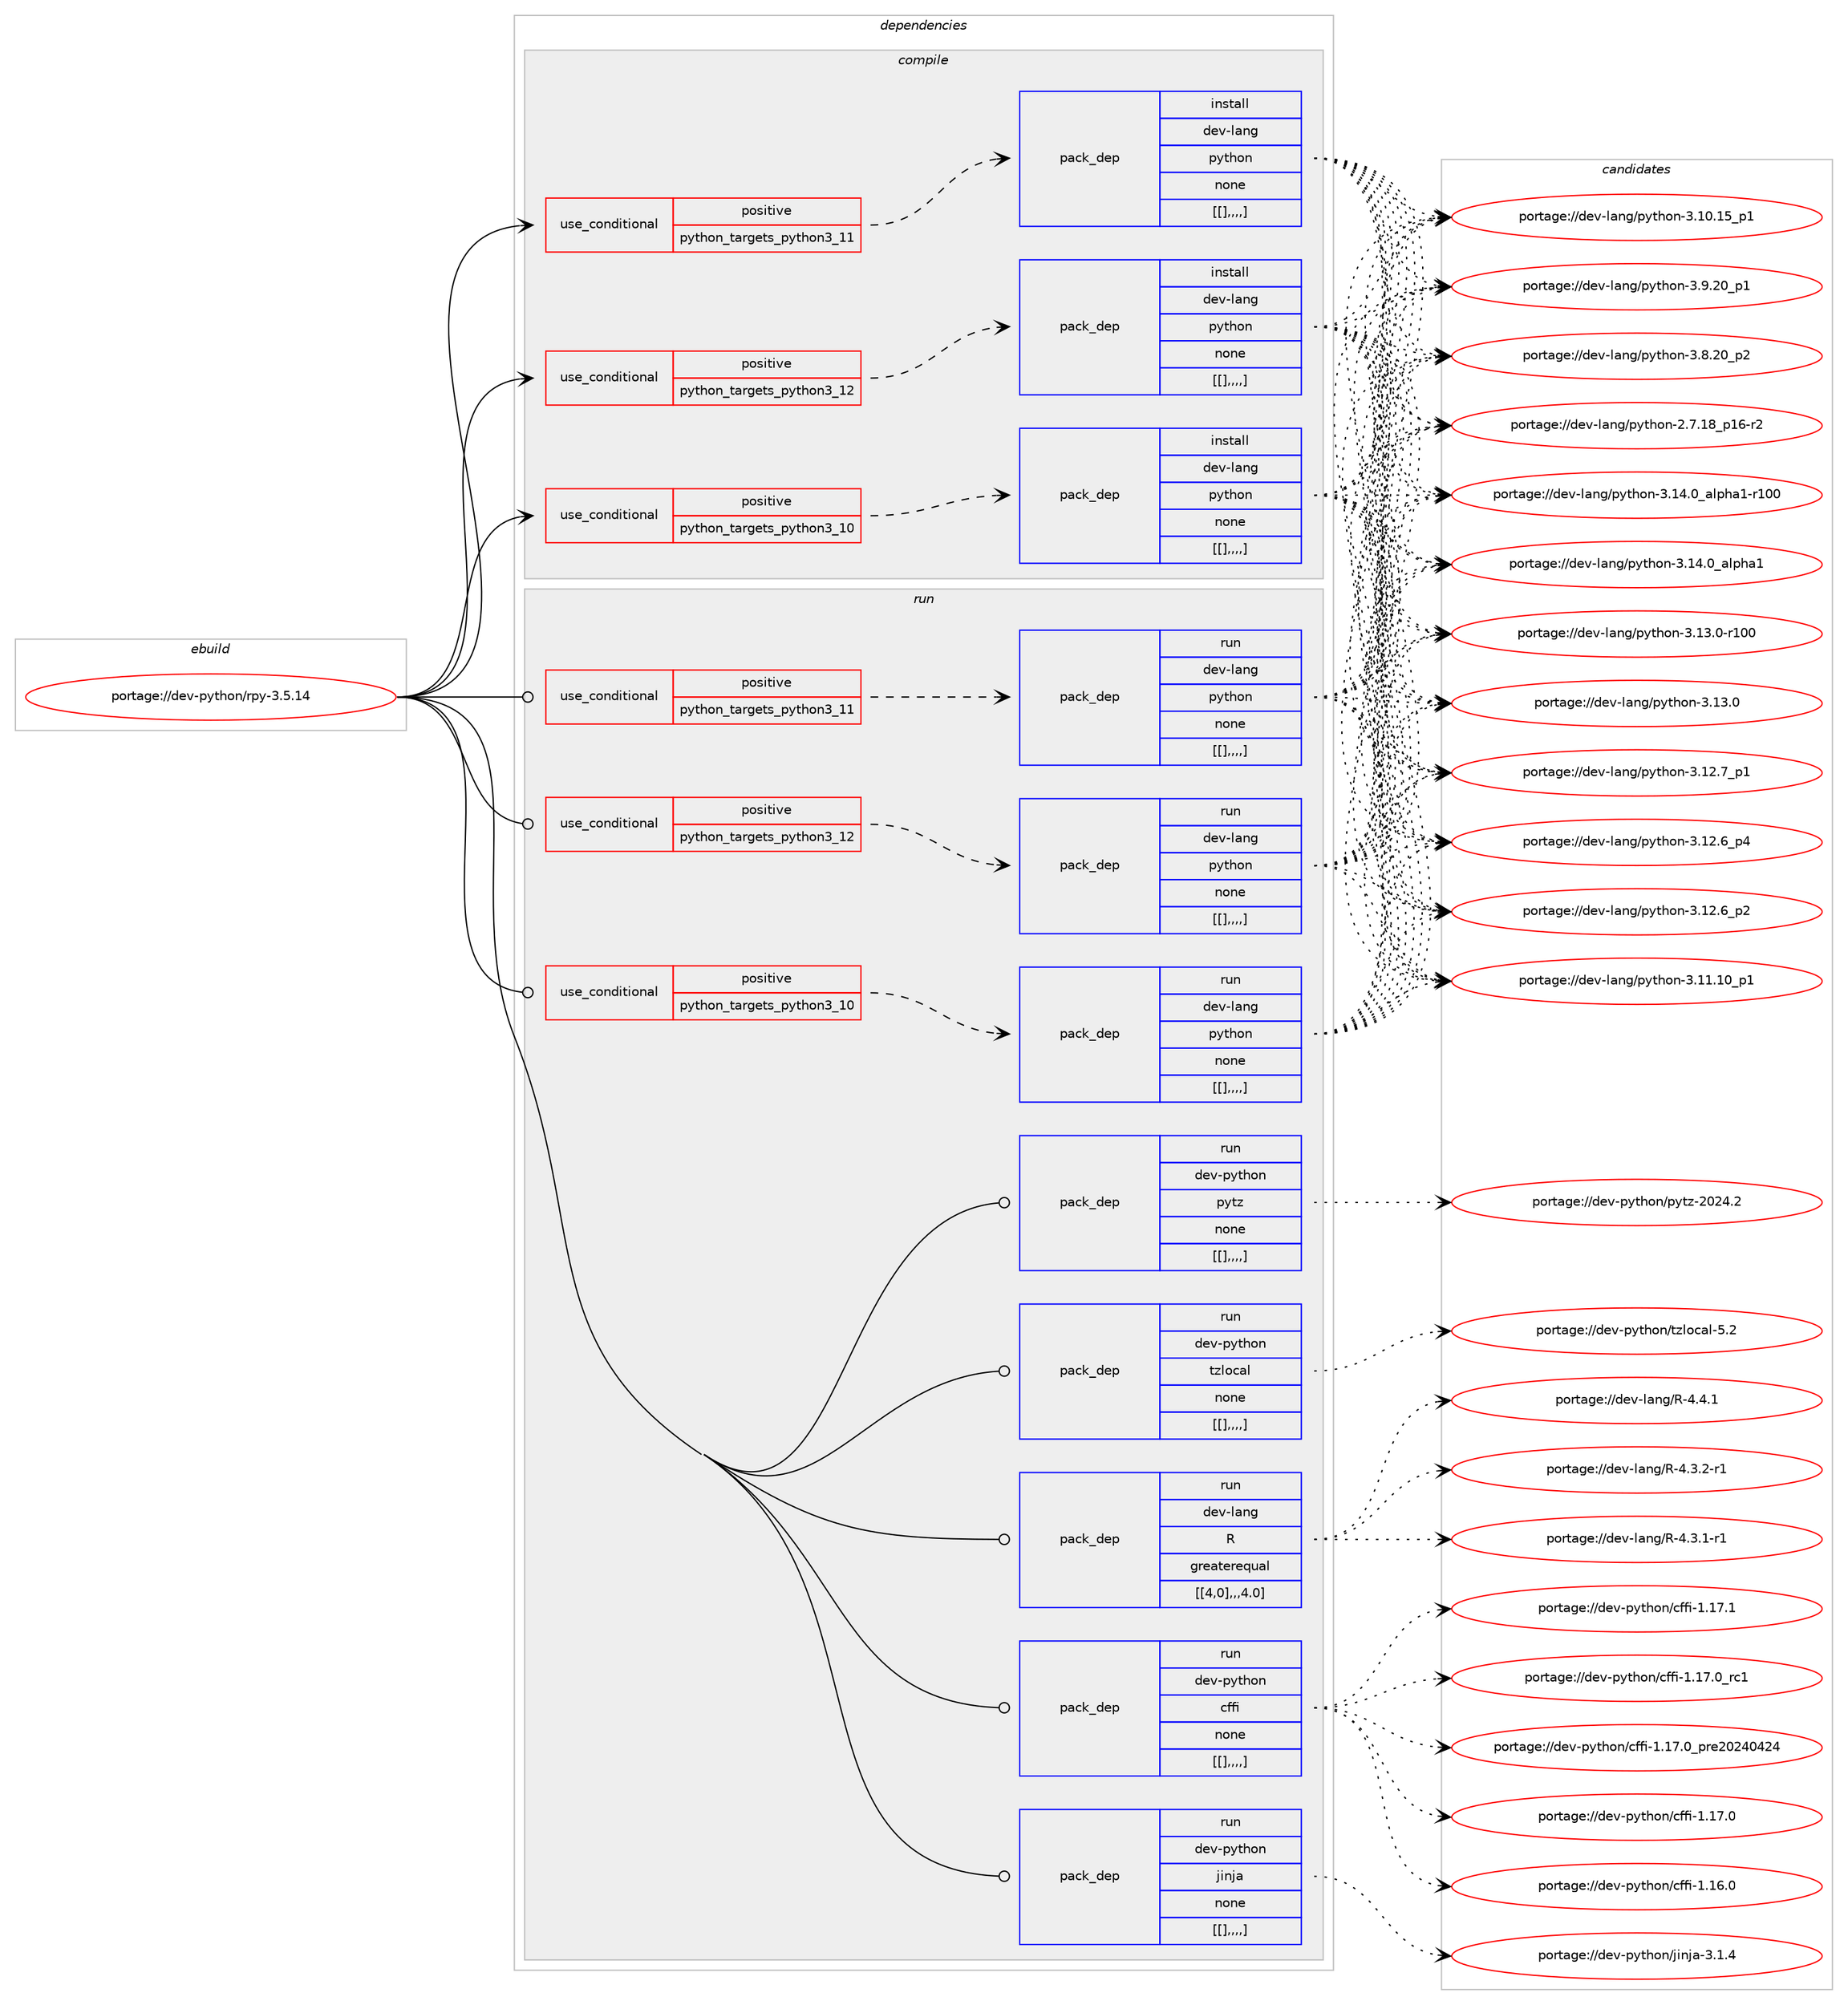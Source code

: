digraph prolog {

# *************
# Graph options
# *************

newrank=true;
concentrate=true;
compound=true;
graph [rankdir=LR,fontname=Helvetica,fontsize=10,ranksep=1.5];#, ranksep=2.5, nodesep=0.2];
edge  [arrowhead=vee];
node  [fontname=Helvetica,fontsize=10];

# **********
# The ebuild
# **********

subgraph cluster_leftcol {
color=gray;
label=<<i>ebuild</i>>;
id [label="portage://dev-python/rpy-3.5.14", color=red, width=4, href="../dev-python/rpy-3.5.14.svg"];
}

# ****************
# The dependencies
# ****************

subgraph cluster_midcol {
color=gray;
label=<<i>dependencies</i>>;
subgraph cluster_compile {
fillcolor="#eeeeee";
style=filled;
label=<<i>compile</i>>;
subgraph cond41961 {
dependency169305 [label=<<TABLE BORDER="0" CELLBORDER="1" CELLSPACING="0" CELLPADDING="4"><TR><TD ROWSPAN="3" CELLPADDING="10">use_conditional</TD></TR><TR><TD>positive</TD></TR><TR><TD>python_targets_python3_10</TD></TR></TABLE>>, shape=none, color=red];
subgraph pack125981 {
dependency169322 [label=<<TABLE BORDER="0" CELLBORDER="1" CELLSPACING="0" CELLPADDING="4" WIDTH="220"><TR><TD ROWSPAN="6" CELLPADDING="30">pack_dep</TD></TR><TR><TD WIDTH="110">install</TD></TR><TR><TD>dev-lang</TD></TR><TR><TD>python</TD></TR><TR><TD>none</TD></TR><TR><TD>[[],,,,]</TD></TR></TABLE>>, shape=none, color=blue];
}
dependency169305:e -> dependency169322:w [weight=20,style="dashed",arrowhead="vee"];
}
id:e -> dependency169305:w [weight=20,style="solid",arrowhead="vee"];
subgraph cond41995 {
dependency169340 [label=<<TABLE BORDER="0" CELLBORDER="1" CELLSPACING="0" CELLPADDING="4"><TR><TD ROWSPAN="3" CELLPADDING="10">use_conditional</TD></TR><TR><TD>positive</TD></TR><TR><TD>python_targets_python3_11</TD></TR></TABLE>>, shape=none, color=red];
subgraph pack126001 {
dependency169355 [label=<<TABLE BORDER="0" CELLBORDER="1" CELLSPACING="0" CELLPADDING="4" WIDTH="220"><TR><TD ROWSPAN="6" CELLPADDING="30">pack_dep</TD></TR><TR><TD WIDTH="110">install</TD></TR><TR><TD>dev-lang</TD></TR><TR><TD>python</TD></TR><TR><TD>none</TD></TR><TR><TD>[[],,,,]</TD></TR></TABLE>>, shape=none, color=blue];
}
dependency169340:e -> dependency169355:w [weight=20,style="dashed",arrowhead="vee"];
}
id:e -> dependency169340:w [weight=20,style="solid",arrowhead="vee"];
subgraph cond42030 {
dependency169410 [label=<<TABLE BORDER="0" CELLBORDER="1" CELLSPACING="0" CELLPADDING="4"><TR><TD ROWSPAN="3" CELLPADDING="10">use_conditional</TD></TR><TR><TD>positive</TD></TR><TR><TD>python_targets_python3_12</TD></TR></TABLE>>, shape=none, color=red];
subgraph pack126038 {
dependency169413 [label=<<TABLE BORDER="0" CELLBORDER="1" CELLSPACING="0" CELLPADDING="4" WIDTH="220"><TR><TD ROWSPAN="6" CELLPADDING="30">pack_dep</TD></TR><TR><TD WIDTH="110">install</TD></TR><TR><TD>dev-lang</TD></TR><TR><TD>python</TD></TR><TR><TD>none</TD></TR><TR><TD>[[],,,,]</TD></TR></TABLE>>, shape=none, color=blue];
}
dependency169410:e -> dependency169413:w [weight=20,style="dashed",arrowhead="vee"];
}
id:e -> dependency169410:w [weight=20,style="solid",arrowhead="vee"];
}
subgraph cluster_compileandrun {
fillcolor="#eeeeee";
style=filled;
label=<<i>compile and run</i>>;
}
subgraph cluster_run {
fillcolor="#eeeeee";
style=filled;
label=<<i>run</i>>;
subgraph cond42037 {
dependency169437 [label=<<TABLE BORDER="0" CELLBORDER="1" CELLSPACING="0" CELLPADDING="4"><TR><TD ROWSPAN="3" CELLPADDING="10">use_conditional</TD></TR><TR><TD>positive</TD></TR><TR><TD>python_targets_python3_10</TD></TR></TABLE>>, shape=none, color=red];
subgraph pack126055 {
dependency169453 [label=<<TABLE BORDER="0" CELLBORDER="1" CELLSPACING="0" CELLPADDING="4" WIDTH="220"><TR><TD ROWSPAN="6" CELLPADDING="30">pack_dep</TD></TR><TR><TD WIDTH="110">run</TD></TR><TR><TD>dev-lang</TD></TR><TR><TD>python</TD></TR><TR><TD>none</TD></TR><TR><TD>[[],,,,]</TD></TR></TABLE>>, shape=none, color=blue];
}
dependency169437:e -> dependency169453:w [weight=20,style="dashed",arrowhead="vee"];
}
id:e -> dependency169437:w [weight=20,style="solid",arrowhead="odot"];
subgraph cond42052 {
dependency169513 [label=<<TABLE BORDER="0" CELLBORDER="1" CELLSPACING="0" CELLPADDING="4"><TR><TD ROWSPAN="3" CELLPADDING="10">use_conditional</TD></TR><TR><TD>positive</TD></TR><TR><TD>python_targets_python3_11</TD></TR></TABLE>>, shape=none, color=red];
subgraph pack126096 {
dependency169516 [label=<<TABLE BORDER="0" CELLBORDER="1" CELLSPACING="0" CELLPADDING="4" WIDTH="220"><TR><TD ROWSPAN="6" CELLPADDING="30">pack_dep</TD></TR><TR><TD WIDTH="110">run</TD></TR><TR><TD>dev-lang</TD></TR><TR><TD>python</TD></TR><TR><TD>none</TD></TR><TR><TD>[[],,,,]</TD></TR></TABLE>>, shape=none, color=blue];
}
dependency169513:e -> dependency169516:w [weight=20,style="dashed",arrowhead="vee"];
}
id:e -> dependency169513:w [weight=20,style="solid",arrowhead="odot"];
subgraph cond42154 {
dependency169710 [label=<<TABLE BORDER="0" CELLBORDER="1" CELLSPACING="0" CELLPADDING="4"><TR><TD ROWSPAN="3" CELLPADDING="10">use_conditional</TD></TR><TR><TD>positive</TD></TR><TR><TD>python_targets_python3_12</TD></TR></TABLE>>, shape=none, color=red];
subgraph pack126219 {
dependency169775 [label=<<TABLE BORDER="0" CELLBORDER="1" CELLSPACING="0" CELLPADDING="4" WIDTH="220"><TR><TD ROWSPAN="6" CELLPADDING="30">pack_dep</TD></TR><TR><TD WIDTH="110">run</TD></TR><TR><TD>dev-lang</TD></TR><TR><TD>python</TD></TR><TR><TD>none</TD></TR><TR><TD>[[],,,,]</TD></TR></TABLE>>, shape=none, color=blue];
}
dependency169710:e -> dependency169775:w [weight=20,style="dashed",arrowhead="vee"];
}
id:e -> dependency169710:w [weight=20,style="solid",arrowhead="odot"];
subgraph pack126238 {
dependency169781 [label=<<TABLE BORDER="0" CELLBORDER="1" CELLSPACING="0" CELLPADDING="4" WIDTH="220"><TR><TD ROWSPAN="6" CELLPADDING="30">pack_dep</TD></TR><TR><TD WIDTH="110">run</TD></TR><TR><TD>dev-lang</TD></TR><TR><TD>R</TD></TR><TR><TD>greaterequal</TD></TR><TR><TD>[[4,0],,,4.0]</TD></TR></TABLE>>, shape=none, color=blue];
}
id:e -> dependency169781:w [weight=20,style="solid",arrowhead="odot"];
subgraph pack126251 {
dependency169798 [label=<<TABLE BORDER="0" CELLBORDER="1" CELLSPACING="0" CELLPADDING="4" WIDTH="220"><TR><TD ROWSPAN="6" CELLPADDING="30">pack_dep</TD></TR><TR><TD WIDTH="110">run</TD></TR><TR><TD>dev-python</TD></TR><TR><TD>cffi</TD></TR><TR><TD>none</TD></TR><TR><TD>[[],,,,]</TD></TR></TABLE>>, shape=none, color=blue];
}
id:e -> dependency169798:w [weight=20,style="solid",arrowhead="odot"];
subgraph pack126253 {
dependency169802 [label=<<TABLE BORDER="0" CELLBORDER="1" CELLSPACING="0" CELLPADDING="4" WIDTH="220"><TR><TD ROWSPAN="6" CELLPADDING="30">pack_dep</TD></TR><TR><TD WIDTH="110">run</TD></TR><TR><TD>dev-python</TD></TR><TR><TD>jinja</TD></TR><TR><TD>none</TD></TR><TR><TD>[[],,,,]</TD></TR></TABLE>>, shape=none, color=blue];
}
id:e -> dependency169802:w [weight=20,style="solid",arrowhead="odot"];
subgraph pack126291 {
dependency169866 [label=<<TABLE BORDER="0" CELLBORDER="1" CELLSPACING="0" CELLPADDING="4" WIDTH="220"><TR><TD ROWSPAN="6" CELLPADDING="30">pack_dep</TD></TR><TR><TD WIDTH="110">run</TD></TR><TR><TD>dev-python</TD></TR><TR><TD>pytz</TD></TR><TR><TD>none</TD></TR><TR><TD>[[],,,,]</TD></TR></TABLE>>, shape=none, color=blue];
}
id:e -> dependency169866:w [weight=20,style="solid",arrowhead="odot"];
subgraph pack126319 {
dependency169913 [label=<<TABLE BORDER="0" CELLBORDER="1" CELLSPACING="0" CELLPADDING="4" WIDTH="220"><TR><TD ROWSPAN="6" CELLPADDING="30">pack_dep</TD></TR><TR><TD WIDTH="110">run</TD></TR><TR><TD>dev-python</TD></TR><TR><TD>tzlocal</TD></TR><TR><TD>none</TD></TR><TR><TD>[[],,,,]</TD></TR></TABLE>>, shape=none, color=blue];
}
id:e -> dependency169913:w [weight=20,style="solid",arrowhead="odot"];
}
}

# **************
# The candidates
# **************

subgraph cluster_choices {
rank=same;
color=gray;
label=<<i>candidates</i>>;

subgraph choice125894 {
color=black;
nodesep=1;
choice100101118451089711010347112121116104111110455146495246489597108112104974945114494848 [label="portage://dev-lang/python-3.14.0_alpha1-r100", color=red, width=4,href="../dev-lang/python-3.14.0_alpha1-r100.svg"];
choice1001011184510897110103471121211161041111104551464952464895971081121049749 [label="portage://dev-lang/python-3.14.0_alpha1", color=red, width=4,href="../dev-lang/python-3.14.0_alpha1.svg"];
choice1001011184510897110103471121211161041111104551464951464845114494848 [label="portage://dev-lang/python-3.13.0-r100", color=red, width=4,href="../dev-lang/python-3.13.0-r100.svg"];
choice10010111845108971101034711212111610411111045514649514648 [label="portage://dev-lang/python-3.13.0", color=red, width=4,href="../dev-lang/python-3.13.0.svg"];
choice100101118451089711010347112121116104111110455146495046559511249 [label="portage://dev-lang/python-3.12.7_p1", color=red, width=4,href="../dev-lang/python-3.12.7_p1.svg"];
choice100101118451089711010347112121116104111110455146495046549511252 [label="portage://dev-lang/python-3.12.6_p4", color=red, width=4,href="../dev-lang/python-3.12.6_p4.svg"];
choice100101118451089711010347112121116104111110455146495046549511250 [label="portage://dev-lang/python-3.12.6_p2", color=red, width=4,href="../dev-lang/python-3.12.6_p2.svg"];
choice10010111845108971101034711212111610411111045514649494649489511249 [label="portage://dev-lang/python-3.11.10_p1", color=red, width=4,href="../dev-lang/python-3.11.10_p1.svg"];
choice10010111845108971101034711212111610411111045514649484649539511249 [label="portage://dev-lang/python-3.10.15_p1", color=red, width=4,href="../dev-lang/python-3.10.15_p1.svg"];
choice100101118451089711010347112121116104111110455146574650489511249 [label="portage://dev-lang/python-3.9.20_p1", color=red, width=4,href="../dev-lang/python-3.9.20_p1.svg"];
choice100101118451089711010347112121116104111110455146564650489511250 [label="portage://dev-lang/python-3.8.20_p2", color=red, width=4,href="../dev-lang/python-3.8.20_p2.svg"];
choice100101118451089711010347112121116104111110455046554649569511249544511450 [label="portage://dev-lang/python-2.7.18_p16-r2", color=red, width=4,href="../dev-lang/python-2.7.18_p16-r2.svg"];
dependency169322:e -> choice100101118451089711010347112121116104111110455146495246489597108112104974945114494848:w [style=dotted,weight="100"];
dependency169322:e -> choice1001011184510897110103471121211161041111104551464952464895971081121049749:w [style=dotted,weight="100"];
dependency169322:e -> choice1001011184510897110103471121211161041111104551464951464845114494848:w [style=dotted,weight="100"];
dependency169322:e -> choice10010111845108971101034711212111610411111045514649514648:w [style=dotted,weight="100"];
dependency169322:e -> choice100101118451089711010347112121116104111110455146495046559511249:w [style=dotted,weight="100"];
dependency169322:e -> choice100101118451089711010347112121116104111110455146495046549511252:w [style=dotted,weight="100"];
dependency169322:e -> choice100101118451089711010347112121116104111110455146495046549511250:w [style=dotted,weight="100"];
dependency169322:e -> choice10010111845108971101034711212111610411111045514649494649489511249:w [style=dotted,weight="100"];
dependency169322:e -> choice10010111845108971101034711212111610411111045514649484649539511249:w [style=dotted,weight="100"];
dependency169322:e -> choice100101118451089711010347112121116104111110455146574650489511249:w [style=dotted,weight="100"];
dependency169322:e -> choice100101118451089711010347112121116104111110455146564650489511250:w [style=dotted,weight="100"];
dependency169322:e -> choice100101118451089711010347112121116104111110455046554649569511249544511450:w [style=dotted,weight="100"];
}
subgraph choice125913 {
color=black;
nodesep=1;
choice100101118451089711010347112121116104111110455146495246489597108112104974945114494848 [label="portage://dev-lang/python-3.14.0_alpha1-r100", color=red, width=4,href="../dev-lang/python-3.14.0_alpha1-r100.svg"];
choice1001011184510897110103471121211161041111104551464952464895971081121049749 [label="portage://dev-lang/python-3.14.0_alpha1", color=red, width=4,href="../dev-lang/python-3.14.0_alpha1.svg"];
choice1001011184510897110103471121211161041111104551464951464845114494848 [label="portage://dev-lang/python-3.13.0-r100", color=red, width=4,href="../dev-lang/python-3.13.0-r100.svg"];
choice10010111845108971101034711212111610411111045514649514648 [label="portage://dev-lang/python-3.13.0", color=red, width=4,href="../dev-lang/python-3.13.0.svg"];
choice100101118451089711010347112121116104111110455146495046559511249 [label="portage://dev-lang/python-3.12.7_p1", color=red, width=4,href="../dev-lang/python-3.12.7_p1.svg"];
choice100101118451089711010347112121116104111110455146495046549511252 [label="portage://dev-lang/python-3.12.6_p4", color=red, width=4,href="../dev-lang/python-3.12.6_p4.svg"];
choice100101118451089711010347112121116104111110455146495046549511250 [label="portage://dev-lang/python-3.12.6_p2", color=red, width=4,href="../dev-lang/python-3.12.6_p2.svg"];
choice10010111845108971101034711212111610411111045514649494649489511249 [label="portage://dev-lang/python-3.11.10_p1", color=red, width=4,href="../dev-lang/python-3.11.10_p1.svg"];
choice10010111845108971101034711212111610411111045514649484649539511249 [label="portage://dev-lang/python-3.10.15_p1", color=red, width=4,href="../dev-lang/python-3.10.15_p1.svg"];
choice100101118451089711010347112121116104111110455146574650489511249 [label="portage://dev-lang/python-3.9.20_p1", color=red, width=4,href="../dev-lang/python-3.9.20_p1.svg"];
choice100101118451089711010347112121116104111110455146564650489511250 [label="portage://dev-lang/python-3.8.20_p2", color=red, width=4,href="../dev-lang/python-3.8.20_p2.svg"];
choice100101118451089711010347112121116104111110455046554649569511249544511450 [label="portage://dev-lang/python-2.7.18_p16-r2", color=red, width=4,href="../dev-lang/python-2.7.18_p16-r2.svg"];
dependency169355:e -> choice100101118451089711010347112121116104111110455146495246489597108112104974945114494848:w [style=dotted,weight="100"];
dependency169355:e -> choice1001011184510897110103471121211161041111104551464952464895971081121049749:w [style=dotted,weight="100"];
dependency169355:e -> choice1001011184510897110103471121211161041111104551464951464845114494848:w [style=dotted,weight="100"];
dependency169355:e -> choice10010111845108971101034711212111610411111045514649514648:w [style=dotted,weight="100"];
dependency169355:e -> choice100101118451089711010347112121116104111110455146495046559511249:w [style=dotted,weight="100"];
dependency169355:e -> choice100101118451089711010347112121116104111110455146495046549511252:w [style=dotted,weight="100"];
dependency169355:e -> choice100101118451089711010347112121116104111110455146495046549511250:w [style=dotted,weight="100"];
dependency169355:e -> choice10010111845108971101034711212111610411111045514649494649489511249:w [style=dotted,weight="100"];
dependency169355:e -> choice10010111845108971101034711212111610411111045514649484649539511249:w [style=dotted,weight="100"];
dependency169355:e -> choice100101118451089711010347112121116104111110455146574650489511249:w [style=dotted,weight="100"];
dependency169355:e -> choice100101118451089711010347112121116104111110455146564650489511250:w [style=dotted,weight="100"];
dependency169355:e -> choice100101118451089711010347112121116104111110455046554649569511249544511450:w [style=dotted,weight="100"];
}
subgraph choice125951 {
color=black;
nodesep=1;
choice100101118451089711010347112121116104111110455146495246489597108112104974945114494848 [label="portage://dev-lang/python-3.14.0_alpha1-r100", color=red, width=4,href="../dev-lang/python-3.14.0_alpha1-r100.svg"];
choice1001011184510897110103471121211161041111104551464952464895971081121049749 [label="portage://dev-lang/python-3.14.0_alpha1", color=red, width=4,href="../dev-lang/python-3.14.0_alpha1.svg"];
choice1001011184510897110103471121211161041111104551464951464845114494848 [label="portage://dev-lang/python-3.13.0-r100", color=red, width=4,href="../dev-lang/python-3.13.0-r100.svg"];
choice10010111845108971101034711212111610411111045514649514648 [label="portage://dev-lang/python-3.13.0", color=red, width=4,href="../dev-lang/python-3.13.0.svg"];
choice100101118451089711010347112121116104111110455146495046559511249 [label="portage://dev-lang/python-3.12.7_p1", color=red, width=4,href="../dev-lang/python-3.12.7_p1.svg"];
choice100101118451089711010347112121116104111110455146495046549511252 [label="portage://dev-lang/python-3.12.6_p4", color=red, width=4,href="../dev-lang/python-3.12.6_p4.svg"];
choice100101118451089711010347112121116104111110455146495046549511250 [label="portage://dev-lang/python-3.12.6_p2", color=red, width=4,href="../dev-lang/python-3.12.6_p2.svg"];
choice10010111845108971101034711212111610411111045514649494649489511249 [label="portage://dev-lang/python-3.11.10_p1", color=red, width=4,href="../dev-lang/python-3.11.10_p1.svg"];
choice10010111845108971101034711212111610411111045514649484649539511249 [label="portage://dev-lang/python-3.10.15_p1", color=red, width=4,href="../dev-lang/python-3.10.15_p1.svg"];
choice100101118451089711010347112121116104111110455146574650489511249 [label="portage://dev-lang/python-3.9.20_p1", color=red, width=4,href="../dev-lang/python-3.9.20_p1.svg"];
choice100101118451089711010347112121116104111110455146564650489511250 [label="portage://dev-lang/python-3.8.20_p2", color=red, width=4,href="../dev-lang/python-3.8.20_p2.svg"];
choice100101118451089711010347112121116104111110455046554649569511249544511450 [label="portage://dev-lang/python-2.7.18_p16-r2", color=red, width=4,href="../dev-lang/python-2.7.18_p16-r2.svg"];
dependency169413:e -> choice100101118451089711010347112121116104111110455146495246489597108112104974945114494848:w [style=dotted,weight="100"];
dependency169413:e -> choice1001011184510897110103471121211161041111104551464952464895971081121049749:w [style=dotted,weight="100"];
dependency169413:e -> choice1001011184510897110103471121211161041111104551464951464845114494848:w [style=dotted,weight="100"];
dependency169413:e -> choice10010111845108971101034711212111610411111045514649514648:w [style=dotted,weight="100"];
dependency169413:e -> choice100101118451089711010347112121116104111110455146495046559511249:w [style=dotted,weight="100"];
dependency169413:e -> choice100101118451089711010347112121116104111110455146495046549511252:w [style=dotted,weight="100"];
dependency169413:e -> choice100101118451089711010347112121116104111110455146495046549511250:w [style=dotted,weight="100"];
dependency169413:e -> choice10010111845108971101034711212111610411111045514649494649489511249:w [style=dotted,weight="100"];
dependency169413:e -> choice10010111845108971101034711212111610411111045514649484649539511249:w [style=dotted,weight="100"];
dependency169413:e -> choice100101118451089711010347112121116104111110455146574650489511249:w [style=dotted,weight="100"];
dependency169413:e -> choice100101118451089711010347112121116104111110455146564650489511250:w [style=dotted,weight="100"];
dependency169413:e -> choice100101118451089711010347112121116104111110455046554649569511249544511450:w [style=dotted,weight="100"];
}
subgraph choice125962 {
color=black;
nodesep=1;
choice100101118451089711010347112121116104111110455146495246489597108112104974945114494848 [label="portage://dev-lang/python-3.14.0_alpha1-r100", color=red, width=4,href="../dev-lang/python-3.14.0_alpha1-r100.svg"];
choice1001011184510897110103471121211161041111104551464952464895971081121049749 [label="portage://dev-lang/python-3.14.0_alpha1", color=red, width=4,href="../dev-lang/python-3.14.0_alpha1.svg"];
choice1001011184510897110103471121211161041111104551464951464845114494848 [label="portage://dev-lang/python-3.13.0-r100", color=red, width=4,href="../dev-lang/python-3.13.0-r100.svg"];
choice10010111845108971101034711212111610411111045514649514648 [label="portage://dev-lang/python-3.13.0", color=red, width=4,href="../dev-lang/python-3.13.0.svg"];
choice100101118451089711010347112121116104111110455146495046559511249 [label="portage://dev-lang/python-3.12.7_p1", color=red, width=4,href="../dev-lang/python-3.12.7_p1.svg"];
choice100101118451089711010347112121116104111110455146495046549511252 [label="portage://dev-lang/python-3.12.6_p4", color=red, width=4,href="../dev-lang/python-3.12.6_p4.svg"];
choice100101118451089711010347112121116104111110455146495046549511250 [label="portage://dev-lang/python-3.12.6_p2", color=red, width=4,href="../dev-lang/python-3.12.6_p2.svg"];
choice10010111845108971101034711212111610411111045514649494649489511249 [label="portage://dev-lang/python-3.11.10_p1", color=red, width=4,href="../dev-lang/python-3.11.10_p1.svg"];
choice10010111845108971101034711212111610411111045514649484649539511249 [label="portage://dev-lang/python-3.10.15_p1", color=red, width=4,href="../dev-lang/python-3.10.15_p1.svg"];
choice100101118451089711010347112121116104111110455146574650489511249 [label="portage://dev-lang/python-3.9.20_p1", color=red, width=4,href="../dev-lang/python-3.9.20_p1.svg"];
choice100101118451089711010347112121116104111110455146564650489511250 [label="portage://dev-lang/python-3.8.20_p2", color=red, width=4,href="../dev-lang/python-3.8.20_p2.svg"];
choice100101118451089711010347112121116104111110455046554649569511249544511450 [label="portage://dev-lang/python-2.7.18_p16-r2", color=red, width=4,href="../dev-lang/python-2.7.18_p16-r2.svg"];
dependency169453:e -> choice100101118451089711010347112121116104111110455146495246489597108112104974945114494848:w [style=dotted,weight="100"];
dependency169453:e -> choice1001011184510897110103471121211161041111104551464952464895971081121049749:w [style=dotted,weight="100"];
dependency169453:e -> choice1001011184510897110103471121211161041111104551464951464845114494848:w [style=dotted,weight="100"];
dependency169453:e -> choice10010111845108971101034711212111610411111045514649514648:w [style=dotted,weight="100"];
dependency169453:e -> choice100101118451089711010347112121116104111110455146495046559511249:w [style=dotted,weight="100"];
dependency169453:e -> choice100101118451089711010347112121116104111110455146495046549511252:w [style=dotted,weight="100"];
dependency169453:e -> choice100101118451089711010347112121116104111110455146495046549511250:w [style=dotted,weight="100"];
dependency169453:e -> choice10010111845108971101034711212111610411111045514649494649489511249:w [style=dotted,weight="100"];
dependency169453:e -> choice10010111845108971101034711212111610411111045514649484649539511249:w [style=dotted,weight="100"];
dependency169453:e -> choice100101118451089711010347112121116104111110455146574650489511249:w [style=dotted,weight="100"];
dependency169453:e -> choice100101118451089711010347112121116104111110455146564650489511250:w [style=dotted,weight="100"];
dependency169453:e -> choice100101118451089711010347112121116104111110455046554649569511249544511450:w [style=dotted,weight="100"];
}
subgraph choice125982 {
color=black;
nodesep=1;
choice100101118451089711010347112121116104111110455146495246489597108112104974945114494848 [label="portage://dev-lang/python-3.14.0_alpha1-r100", color=red, width=4,href="../dev-lang/python-3.14.0_alpha1-r100.svg"];
choice1001011184510897110103471121211161041111104551464952464895971081121049749 [label="portage://dev-lang/python-3.14.0_alpha1", color=red, width=4,href="../dev-lang/python-3.14.0_alpha1.svg"];
choice1001011184510897110103471121211161041111104551464951464845114494848 [label="portage://dev-lang/python-3.13.0-r100", color=red, width=4,href="../dev-lang/python-3.13.0-r100.svg"];
choice10010111845108971101034711212111610411111045514649514648 [label="portage://dev-lang/python-3.13.0", color=red, width=4,href="../dev-lang/python-3.13.0.svg"];
choice100101118451089711010347112121116104111110455146495046559511249 [label="portage://dev-lang/python-3.12.7_p1", color=red, width=4,href="../dev-lang/python-3.12.7_p1.svg"];
choice100101118451089711010347112121116104111110455146495046549511252 [label="portage://dev-lang/python-3.12.6_p4", color=red, width=4,href="../dev-lang/python-3.12.6_p4.svg"];
choice100101118451089711010347112121116104111110455146495046549511250 [label="portage://dev-lang/python-3.12.6_p2", color=red, width=4,href="../dev-lang/python-3.12.6_p2.svg"];
choice10010111845108971101034711212111610411111045514649494649489511249 [label="portage://dev-lang/python-3.11.10_p1", color=red, width=4,href="../dev-lang/python-3.11.10_p1.svg"];
choice10010111845108971101034711212111610411111045514649484649539511249 [label="portage://dev-lang/python-3.10.15_p1", color=red, width=4,href="../dev-lang/python-3.10.15_p1.svg"];
choice100101118451089711010347112121116104111110455146574650489511249 [label="portage://dev-lang/python-3.9.20_p1", color=red, width=4,href="../dev-lang/python-3.9.20_p1.svg"];
choice100101118451089711010347112121116104111110455146564650489511250 [label="portage://dev-lang/python-3.8.20_p2", color=red, width=4,href="../dev-lang/python-3.8.20_p2.svg"];
choice100101118451089711010347112121116104111110455046554649569511249544511450 [label="portage://dev-lang/python-2.7.18_p16-r2", color=red, width=4,href="../dev-lang/python-2.7.18_p16-r2.svg"];
dependency169516:e -> choice100101118451089711010347112121116104111110455146495246489597108112104974945114494848:w [style=dotted,weight="100"];
dependency169516:e -> choice1001011184510897110103471121211161041111104551464952464895971081121049749:w [style=dotted,weight="100"];
dependency169516:e -> choice1001011184510897110103471121211161041111104551464951464845114494848:w [style=dotted,weight="100"];
dependency169516:e -> choice10010111845108971101034711212111610411111045514649514648:w [style=dotted,weight="100"];
dependency169516:e -> choice100101118451089711010347112121116104111110455146495046559511249:w [style=dotted,weight="100"];
dependency169516:e -> choice100101118451089711010347112121116104111110455146495046549511252:w [style=dotted,weight="100"];
dependency169516:e -> choice100101118451089711010347112121116104111110455146495046549511250:w [style=dotted,weight="100"];
dependency169516:e -> choice10010111845108971101034711212111610411111045514649494649489511249:w [style=dotted,weight="100"];
dependency169516:e -> choice10010111845108971101034711212111610411111045514649484649539511249:w [style=dotted,weight="100"];
dependency169516:e -> choice100101118451089711010347112121116104111110455146574650489511249:w [style=dotted,weight="100"];
dependency169516:e -> choice100101118451089711010347112121116104111110455146564650489511250:w [style=dotted,weight="100"];
dependency169516:e -> choice100101118451089711010347112121116104111110455046554649569511249544511450:w [style=dotted,weight="100"];
}
subgraph choice125996 {
color=black;
nodesep=1;
choice100101118451089711010347112121116104111110455146495246489597108112104974945114494848 [label="portage://dev-lang/python-3.14.0_alpha1-r100", color=red, width=4,href="../dev-lang/python-3.14.0_alpha1-r100.svg"];
choice1001011184510897110103471121211161041111104551464952464895971081121049749 [label="portage://dev-lang/python-3.14.0_alpha1", color=red, width=4,href="../dev-lang/python-3.14.0_alpha1.svg"];
choice1001011184510897110103471121211161041111104551464951464845114494848 [label="portage://dev-lang/python-3.13.0-r100", color=red, width=4,href="../dev-lang/python-3.13.0-r100.svg"];
choice10010111845108971101034711212111610411111045514649514648 [label="portage://dev-lang/python-3.13.0", color=red, width=4,href="../dev-lang/python-3.13.0.svg"];
choice100101118451089711010347112121116104111110455146495046559511249 [label="portage://dev-lang/python-3.12.7_p1", color=red, width=4,href="../dev-lang/python-3.12.7_p1.svg"];
choice100101118451089711010347112121116104111110455146495046549511252 [label="portage://dev-lang/python-3.12.6_p4", color=red, width=4,href="../dev-lang/python-3.12.6_p4.svg"];
choice100101118451089711010347112121116104111110455146495046549511250 [label="portage://dev-lang/python-3.12.6_p2", color=red, width=4,href="../dev-lang/python-3.12.6_p2.svg"];
choice10010111845108971101034711212111610411111045514649494649489511249 [label="portage://dev-lang/python-3.11.10_p1", color=red, width=4,href="../dev-lang/python-3.11.10_p1.svg"];
choice10010111845108971101034711212111610411111045514649484649539511249 [label="portage://dev-lang/python-3.10.15_p1", color=red, width=4,href="../dev-lang/python-3.10.15_p1.svg"];
choice100101118451089711010347112121116104111110455146574650489511249 [label="portage://dev-lang/python-3.9.20_p1", color=red, width=4,href="../dev-lang/python-3.9.20_p1.svg"];
choice100101118451089711010347112121116104111110455146564650489511250 [label="portage://dev-lang/python-3.8.20_p2", color=red, width=4,href="../dev-lang/python-3.8.20_p2.svg"];
choice100101118451089711010347112121116104111110455046554649569511249544511450 [label="portage://dev-lang/python-2.7.18_p16-r2", color=red, width=4,href="../dev-lang/python-2.7.18_p16-r2.svg"];
dependency169775:e -> choice100101118451089711010347112121116104111110455146495246489597108112104974945114494848:w [style=dotted,weight="100"];
dependency169775:e -> choice1001011184510897110103471121211161041111104551464952464895971081121049749:w [style=dotted,weight="100"];
dependency169775:e -> choice1001011184510897110103471121211161041111104551464951464845114494848:w [style=dotted,weight="100"];
dependency169775:e -> choice10010111845108971101034711212111610411111045514649514648:w [style=dotted,weight="100"];
dependency169775:e -> choice100101118451089711010347112121116104111110455146495046559511249:w [style=dotted,weight="100"];
dependency169775:e -> choice100101118451089711010347112121116104111110455146495046549511252:w [style=dotted,weight="100"];
dependency169775:e -> choice100101118451089711010347112121116104111110455146495046549511250:w [style=dotted,weight="100"];
dependency169775:e -> choice10010111845108971101034711212111610411111045514649494649489511249:w [style=dotted,weight="100"];
dependency169775:e -> choice10010111845108971101034711212111610411111045514649484649539511249:w [style=dotted,weight="100"];
dependency169775:e -> choice100101118451089711010347112121116104111110455146574650489511249:w [style=dotted,weight="100"];
dependency169775:e -> choice100101118451089711010347112121116104111110455146564650489511250:w [style=dotted,weight="100"];
dependency169775:e -> choice100101118451089711010347112121116104111110455046554649569511249544511450:w [style=dotted,weight="100"];
}
subgraph choice126009 {
color=black;
nodesep=1;
choice10010111845108971101034782455246524649 [label="portage://dev-lang/R-4.4.1", color=red, width=4,href="../dev-lang/R-4.4.1.svg"];
choice100101118451089711010347824552465146504511449 [label="portage://dev-lang/R-4.3.2-r1", color=red, width=4,href="../dev-lang/R-4.3.2-r1.svg"];
choice100101118451089711010347824552465146494511449 [label="portage://dev-lang/R-4.3.1-r1", color=red, width=4,href="../dev-lang/R-4.3.1-r1.svg"];
dependency169781:e -> choice10010111845108971101034782455246524649:w [style=dotted,weight="100"];
dependency169781:e -> choice100101118451089711010347824552465146504511449:w [style=dotted,weight="100"];
dependency169781:e -> choice100101118451089711010347824552465146494511449:w [style=dotted,weight="100"];
}
subgraph choice126040 {
color=black;
nodesep=1;
choice10010111845112121116104111110479910210210545494649554649 [label="portage://dev-python/cffi-1.17.1", color=red, width=4,href="../dev-python/cffi-1.17.1.svg"];
choice10010111845112121116104111110479910210210545494649554648951149949 [label="portage://dev-python/cffi-1.17.0_rc1", color=red, width=4,href="../dev-python/cffi-1.17.0_rc1.svg"];
choice10010111845112121116104111110479910210210545494649554648951121141015048505248525052 [label="portage://dev-python/cffi-1.17.0_pre20240424", color=red, width=4,href="../dev-python/cffi-1.17.0_pre20240424.svg"];
choice10010111845112121116104111110479910210210545494649554648 [label="portage://dev-python/cffi-1.17.0", color=red, width=4,href="../dev-python/cffi-1.17.0.svg"];
choice10010111845112121116104111110479910210210545494649544648 [label="portage://dev-python/cffi-1.16.0", color=red, width=4,href="../dev-python/cffi-1.16.0.svg"];
dependency169798:e -> choice10010111845112121116104111110479910210210545494649554649:w [style=dotted,weight="100"];
dependency169798:e -> choice10010111845112121116104111110479910210210545494649554648951149949:w [style=dotted,weight="100"];
dependency169798:e -> choice10010111845112121116104111110479910210210545494649554648951121141015048505248525052:w [style=dotted,weight="100"];
dependency169798:e -> choice10010111845112121116104111110479910210210545494649554648:w [style=dotted,weight="100"];
dependency169798:e -> choice10010111845112121116104111110479910210210545494649544648:w [style=dotted,weight="100"];
}
subgraph choice126045 {
color=black;
nodesep=1;
choice100101118451121211161041111104710610511010697455146494652 [label="portage://dev-python/jinja-3.1.4", color=red, width=4,href="../dev-python/jinja-3.1.4.svg"];
dependency169802:e -> choice100101118451121211161041111104710610511010697455146494652:w [style=dotted,weight="100"];
}
subgraph choice126049 {
color=black;
nodesep=1;
choice100101118451121211161041111104711212111612245504850524650 [label="portage://dev-python/pytz-2024.2", color=red, width=4,href="../dev-python/pytz-2024.2.svg"];
dependency169866:e -> choice100101118451121211161041111104711212111612245504850524650:w [style=dotted,weight="100"];
}
subgraph choice126069 {
color=black;
nodesep=1;
choice1001011184511212111610411111047116122108111999710845534650 [label="portage://dev-python/tzlocal-5.2", color=red, width=4,href="../dev-python/tzlocal-5.2.svg"];
dependency169913:e -> choice1001011184511212111610411111047116122108111999710845534650:w [style=dotted,weight="100"];
}
}

}
